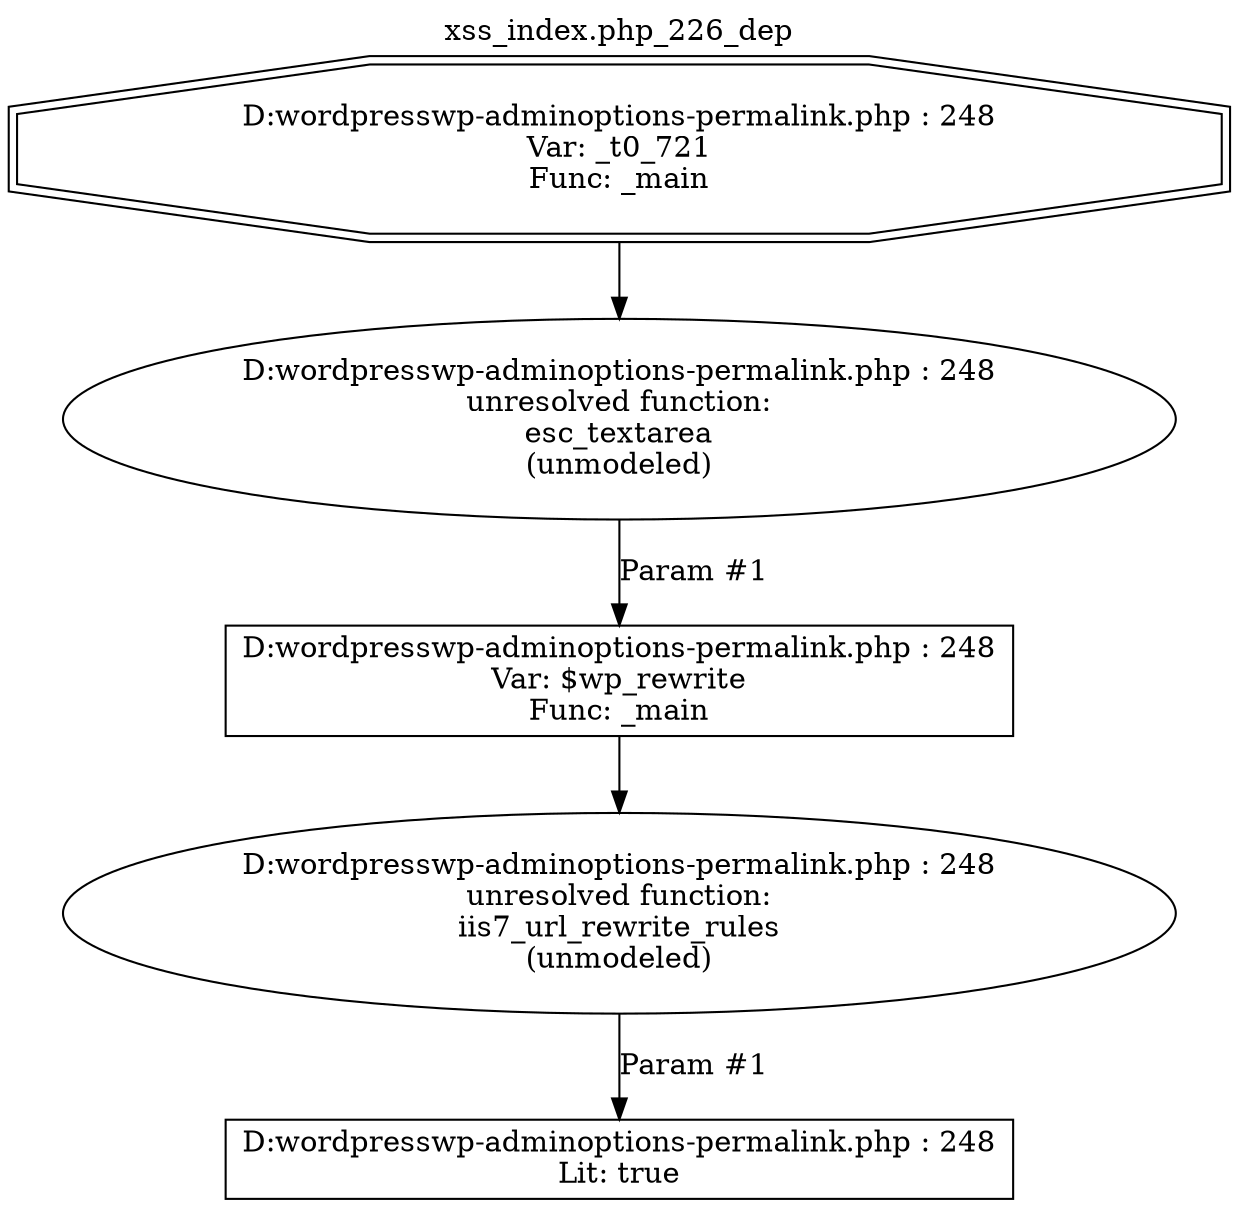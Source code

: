 digraph cfg {
  label="xss_index.php_226_dep";
  labelloc=t;
  n1 [shape=doubleoctagon, label="D:\wordpress\wp-admin\options-permalink.php : 248\nVar: _t0_721\nFunc: _main\n"];
  n2 [shape=ellipse, label="D:\wordpress\wp-admin\options-permalink.php : 248\nunresolved function:\nesc_textarea\n(unmodeled)\n"];
  n3 [shape=box, label="D:\wordpress\wp-admin\options-permalink.php : 248\nVar: $wp_rewrite\nFunc: _main\n"];
  n4 [shape=ellipse, label="D:\wordpress\wp-admin\options-permalink.php : 248\nunresolved function:\niis7_url_rewrite_rules\n(unmodeled)\n"];
  n5 [shape=box, label="D:\wordpress\wp-admin\options-permalink.php : 248\nLit: true\n"];
  n1 -> n2;
  n3 -> n4;
  n4 -> n5[label="Param #1"];
  n2 -> n3[label="Param #1"];
}
